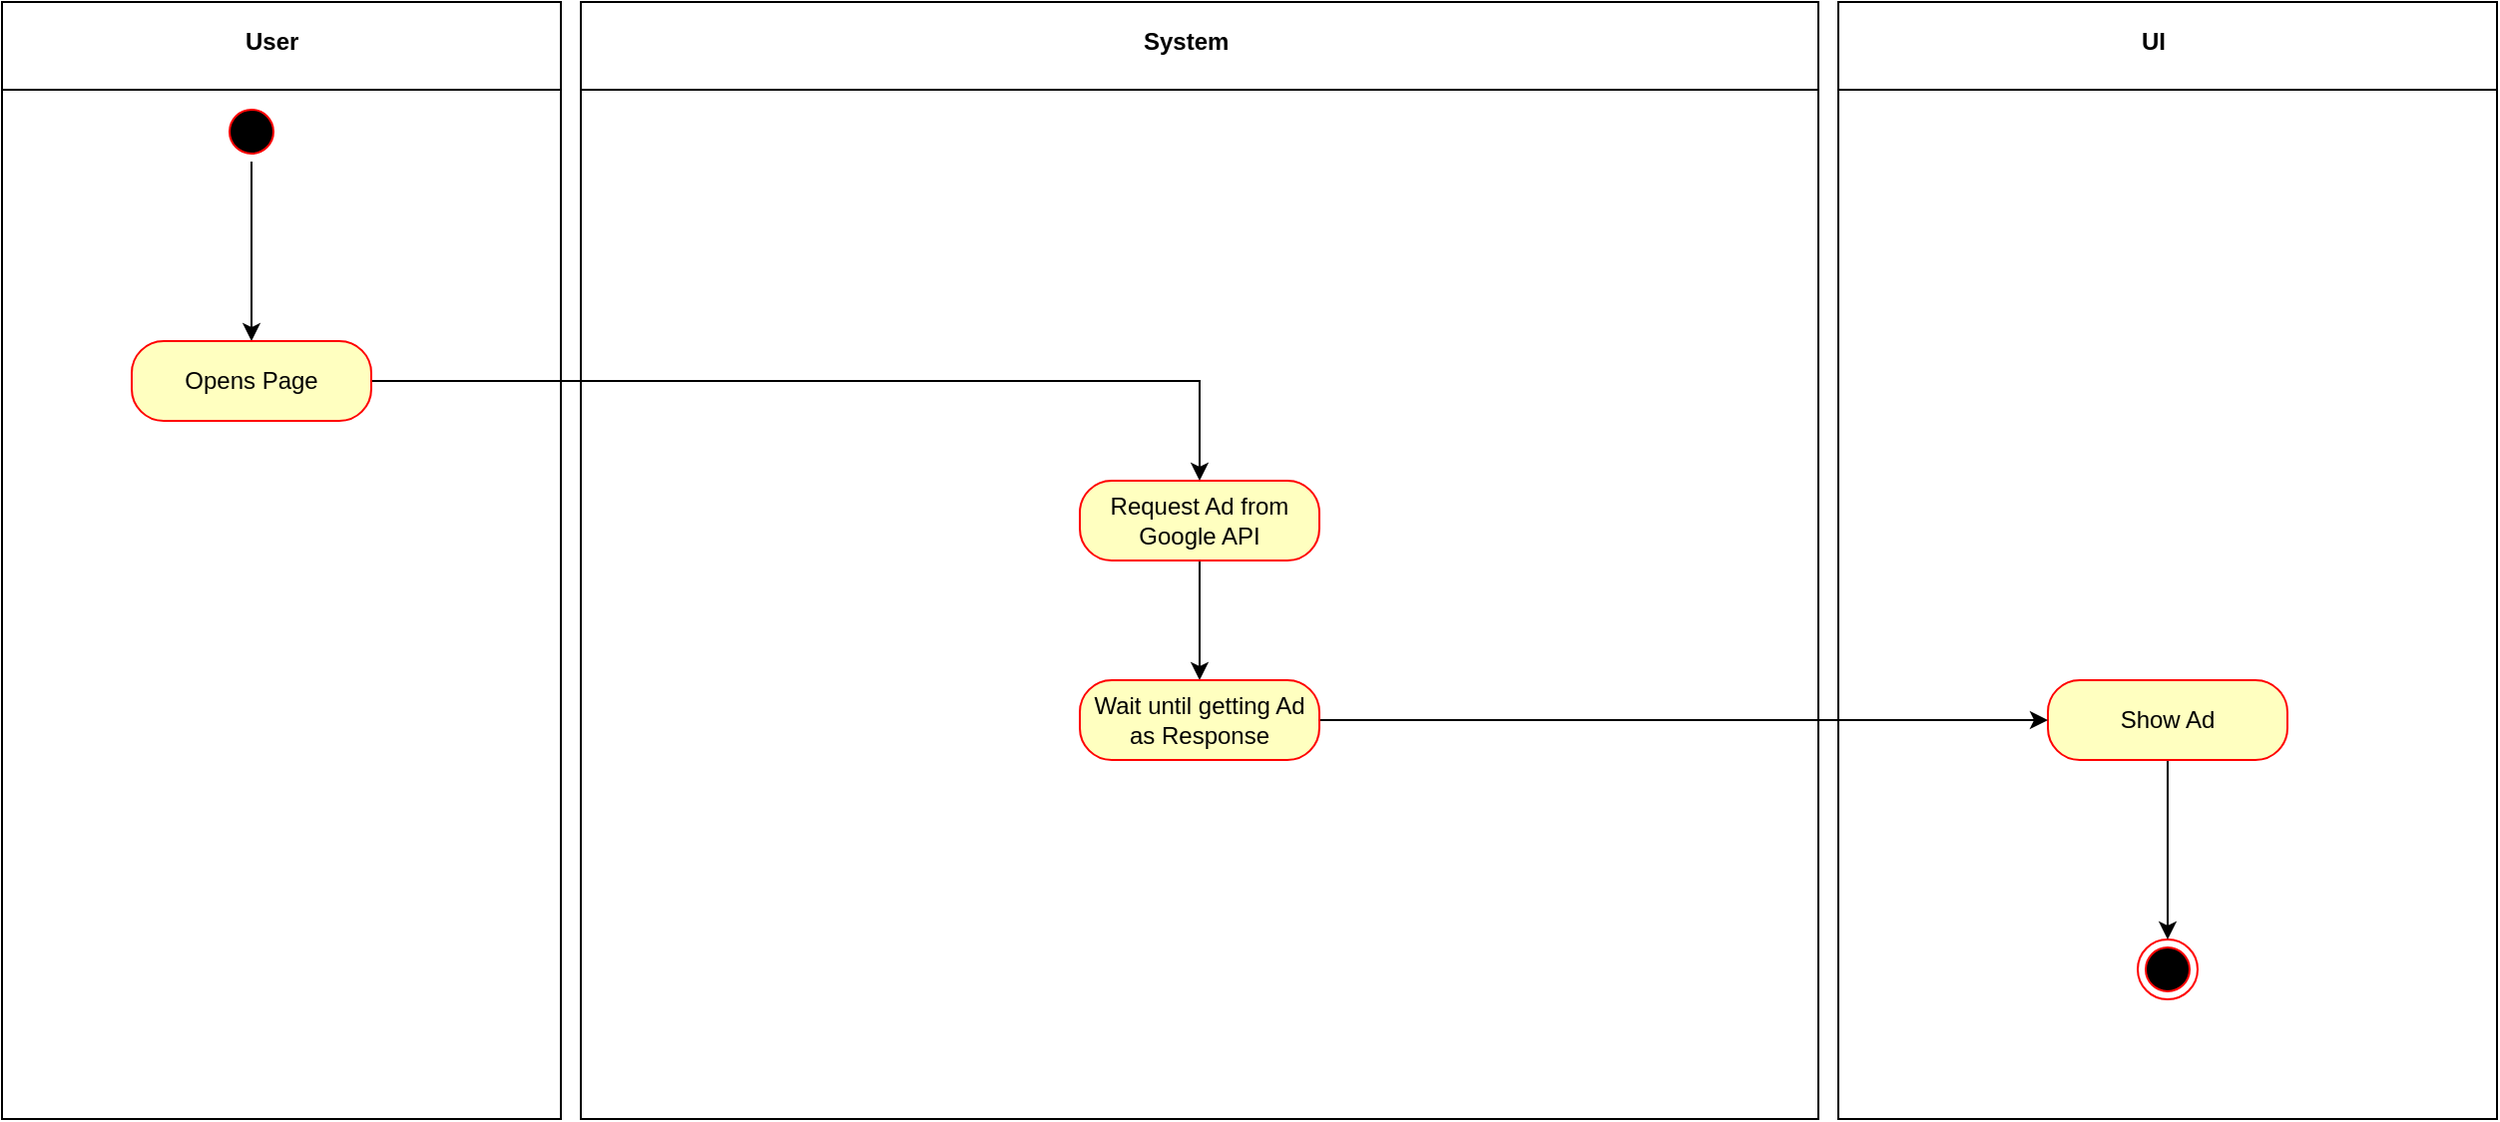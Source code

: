 <mxfile version="13.4.2" type="device"><diagram id="ZfzqjiI3UMf1jPp71bGF" name="Page-1"><mxGraphModel dx="2062" dy="1116" grid="1" gridSize="10" guides="1" tooltips="1" connect="1" arrows="1" fold="1" page="1" pageScale="1" pageWidth="583" pageHeight="827" math="0" shadow="0"><root><mxCell id="0"/><mxCell id="1" parent="0"/><mxCell id="Qbab9o7QcBTbbZ40InN3-18" value="" style="shape=internalStorage;whiteSpace=wrap;html=1;backgroundOutline=1;dx=0;dy=44;" parent="1" vertex="1"><mxGeometry width="280" height="560" as="geometry"/></mxCell><mxCell id="Qbab9o7QcBTbbZ40InN3-19" value="&lt;b&gt;User&lt;/b&gt;" style="text;html=1;resizable=0;points=[];autosize=1;align=left;verticalAlign=top;spacingTop=-4;" parent="1" vertex="1"><mxGeometry x="120" y="10" width="40" height="20" as="geometry"/></mxCell><mxCell id="Qbab9o7QcBTbbZ40InN3-22" value="" style="shape=internalStorage;whiteSpace=wrap;html=1;backgroundOutline=1;dx=0;dy=44;" parent="1" vertex="1"><mxGeometry x="290" width="620" height="560" as="geometry"/></mxCell><mxCell id="Qbab9o7QcBTbbZ40InN3-24" value="" style="shape=internalStorage;whiteSpace=wrap;html=1;backgroundOutline=1;dx=0;dy=44;" parent="1" vertex="1"><mxGeometry x="920" width="330" height="560" as="geometry"/></mxCell><mxCell id="Qbab9o7QcBTbbZ40InN3-25" value="&lt;b&gt;System&lt;/b&gt;" style="text;html=1;resizable=0;points=[];autosize=1;align=left;verticalAlign=top;spacingTop=-4;" parent="1" vertex="1"><mxGeometry x="570" y="10" width="60" height="20" as="geometry"/></mxCell><mxCell id="Qbab9o7QcBTbbZ40InN3-67" style="edgeStyle=orthogonalEdgeStyle;rounded=0;orthogonalLoop=1;jettySize=auto;html=1;exitX=0.5;exitY=1;exitDx=0;exitDy=0;entryX=0.5;entryY=0;entryDx=0;entryDy=0;" parent="1" source="Qbab9o7QcBTbbZ40InN3-26" target="Qbab9o7QcBTbbZ40InN3-63" edge="1"><mxGeometry relative="1" as="geometry"/></mxCell><mxCell id="Qbab9o7QcBTbbZ40InN3-26" value="" style="ellipse;html=1;shape=startState;fillColor=#000000;strokeColor=#ff0000;" parent="1" vertex="1"><mxGeometry x="110" y="50" width="30" height="30" as="geometry"/></mxCell><mxCell id="Qbab9o7QcBTbbZ40InN3-27" value="" style="ellipse;html=1;shape=endState;fillColor=#000000;strokeColor=#ff0000;" parent="1" vertex="1"><mxGeometry x="1070" y="470" width="30" height="30" as="geometry"/></mxCell><mxCell id="Qbab9o7QcBTbbZ40InN3-38" style="edgeStyle=orthogonalEdgeStyle;rounded=0;orthogonalLoop=1;jettySize=auto;html=1;exitX=1;exitY=0;exitDx=0;exitDy=0;entryX=0;entryY=0.5;entryDx=0;entryDy=0;" parent="1" edge="1"><mxGeometry relative="1" as="geometry"><mxPoint x="360" y="70" as="targetPoint"/></mxGeometry></mxCell><mxCell id="Qbab9o7QcBTbbZ40InN3-44" style="edgeStyle=orthogonalEdgeStyle;rounded=0;orthogonalLoop=1;jettySize=auto;html=1;exitX=1;exitY=0.5;exitDx=0;exitDy=0;entryX=0;entryY=0.5;entryDx=0;entryDy=0;" parent="1" edge="1"><mxGeometry relative="1" as="geometry"><mxPoint x="370" y="370" as="targetPoint"/></mxGeometry></mxCell><mxCell id="Qbab9o7QcBTbbZ40InN3-62" style="edgeStyle=orthogonalEdgeStyle;rounded=0;orthogonalLoop=1;jettySize=auto;html=1;exitX=1;exitY=1;exitDx=0;exitDy=0;entryX=0;entryY=0.5;entryDx=0;entryDy=0;" parent="1" edge="1"><mxGeometry relative="1" as="geometry"><mxPoint x="360" y="190" as="targetPoint"/><Array as="points"><mxPoint x="190" y="145"/><mxPoint x="190" y="190"/></Array></mxGeometry></mxCell><mxCell id="Qbab9o7QcBTbbZ40InN3-40" style="edgeStyle=orthogonalEdgeStyle;rounded=0;orthogonalLoop=1;jettySize=auto;html=1;exitX=1;exitY=0.5;exitDx=0;exitDy=0;entryX=0;entryY=0.5;entryDx=0;entryDy=0;" parent="1" edge="1"><mxGeometry relative="1" as="geometry"><mxPoint x="480" y="70" as="sourcePoint"/></mxGeometry></mxCell><mxCell id="Qbab9o7QcBTbbZ40InN3-42" style="edgeStyle=orthogonalEdgeStyle;rounded=0;orthogonalLoop=1;jettySize=auto;html=1;exitX=0.5;exitY=1;exitDx=0;exitDy=0;entryX=1;entryY=0.5;entryDx=0;entryDy=0;" parent="1" edge="1"><mxGeometry relative="1" as="geometry"><mxPoint x="480" y="130" as="targetPoint"/></mxGeometry></mxCell><mxCell id="Qbab9o7QcBTbbZ40InN3-50" style="edgeStyle=orthogonalEdgeStyle;rounded=0;orthogonalLoop=1;jettySize=auto;html=1;exitX=1;exitY=0.5;exitDx=0;exitDy=0;entryX=0;entryY=0.5;entryDx=0;entryDy=0;" parent="1" edge="1"><mxGeometry relative="1" as="geometry"><mxPoint x="665" y="370" as="targetPoint"/></mxGeometry></mxCell><mxCell id="Qbab9o7QcBTbbZ40InN3-45" style="edgeStyle=orthogonalEdgeStyle;rounded=0;orthogonalLoop=1;jettySize=auto;html=1;exitX=0.5;exitY=1;exitDx=0;exitDy=0;entryX=1;entryY=0.5;entryDx=0;entryDy=0;" parent="1" edge="1"><mxGeometry relative="1" as="geometry"><mxPoint x="725" y="390" as="sourcePoint"/></mxGeometry></mxCell><mxCell id="Qbab9o7QcBTbbZ40InN3-56" style="edgeStyle=orthogonalEdgeStyle;rounded=0;orthogonalLoop=1;jettySize=auto;html=1;exitX=1;exitY=0.5;exitDx=0;exitDy=0;entryX=0;entryY=0.5;entryDx=0;entryDy=0;" parent="1" edge="1"><mxGeometry relative="1" as="geometry"><mxPoint x="655" y="190" as="targetPoint"/></mxGeometry></mxCell><mxCell id="Qbab9o7QcBTbbZ40InN3-58" style="edgeStyle=orthogonalEdgeStyle;rounded=0;orthogonalLoop=1;jettySize=auto;html=1;exitX=0.5;exitY=1;exitDx=0;exitDy=0;entryX=1;entryY=0.5;entryDx=0;entryDy=0;" parent="1" edge="1"><mxGeometry relative="1" as="geometry"><mxPoint x="715" y="210" as="sourcePoint"/></mxGeometry></mxCell><mxCell id="Qbab9o7QcBTbbZ40InN3-69" value="" style="edgeStyle=orthogonalEdgeStyle;rounded=0;orthogonalLoop=1;jettySize=auto;html=1;" parent="1" source="Qbab9o7QcBTbbZ40InN3-63" target="Qbab9o7QcBTbbZ40InN3-68" edge="1"><mxGeometry relative="1" as="geometry"/></mxCell><mxCell id="Qbab9o7QcBTbbZ40InN3-63" value="Opens Page" style="rounded=1;whiteSpace=wrap;html=1;arcSize=40;fontColor=#000000;fillColor=#ffffc0;strokeColor=#ff0000;" parent="1" vertex="1"><mxGeometry x="65" y="170" width="120" height="40" as="geometry"/></mxCell><mxCell id="RnM9J_ssfsLGlkdL4dpb-1" style="edgeStyle=orthogonalEdgeStyle;rounded=0;orthogonalLoop=1;jettySize=auto;html=1;exitX=0.5;exitY=1;exitDx=0;exitDy=0;entryX=0.5;entryY=0;entryDx=0;entryDy=0;" edge="1" parent="1" source="Qbab9o7QcBTbbZ40InN3-68" target="RnM9J_ssfsLGlkdL4dpb-2"><mxGeometry relative="1" as="geometry"/></mxCell><mxCell id="Qbab9o7QcBTbbZ40InN3-68" value="Request Ad from Google API" style="rounded=1;whiteSpace=wrap;html=1;arcSize=40;fontColor=#000000;fillColor=#ffffc0;strokeColor=#ff0000;" parent="1" vertex="1"><mxGeometry x="540" y="240" width="120" height="40" as="geometry"/></mxCell><mxCell id="Qbab9o7QcBTbbZ40InN3-70" value="&lt;b&gt;UI&lt;/b&gt;" style="text;html=1;resizable=0;points=[];autosize=1;align=left;verticalAlign=top;spacingTop=-4;" parent="1" vertex="1"><mxGeometry x="1070" y="10" width="30" height="20" as="geometry"/></mxCell><mxCell id="Qbab9o7QcBTbbZ40InN3-132" style="edgeStyle=orthogonalEdgeStyle;rounded=0;orthogonalLoop=1;jettySize=auto;html=1;exitX=0.5;exitY=1;exitDx=0;exitDy=0;entryX=0.5;entryY=0;entryDx=0;entryDy=0;" parent="1" source="Qbab9o7QcBTbbZ40InN3-90" target="Qbab9o7QcBTbbZ40InN3-27" edge="1"><mxGeometry relative="1" as="geometry"/></mxCell><mxCell id="Qbab9o7QcBTbbZ40InN3-90" value="Show Ad" style="rounded=1;whiteSpace=wrap;html=1;arcSize=40;fontColor=#000000;fillColor=#ffffc0;strokeColor=#ff0000;" parent="1" vertex="1"><mxGeometry x="1025" y="340" width="120" height="40" as="geometry"/></mxCell><mxCell id="RnM9J_ssfsLGlkdL4dpb-3" style="edgeStyle=orthogonalEdgeStyle;rounded=0;orthogonalLoop=1;jettySize=auto;html=1;exitX=1;exitY=0.5;exitDx=0;exitDy=0;entryX=0;entryY=0.5;entryDx=0;entryDy=0;" edge="1" parent="1" source="RnM9J_ssfsLGlkdL4dpb-2" target="Qbab9o7QcBTbbZ40InN3-90"><mxGeometry relative="1" as="geometry"/></mxCell><mxCell id="RnM9J_ssfsLGlkdL4dpb-2" value="Wait until getting Ad as Response" style="rounded=1;whiteSpace=wrap;html=1;arcSize=40;fontColor=#000000;fillColor=#ffffc0;strokeColor=#ff0000;" vertex="1" parent="1"><mxGeometry x="540" y="340" width="120" height="40" as="geometry"/></mxCell></root></mxGraphModel></diagram></mxfile>